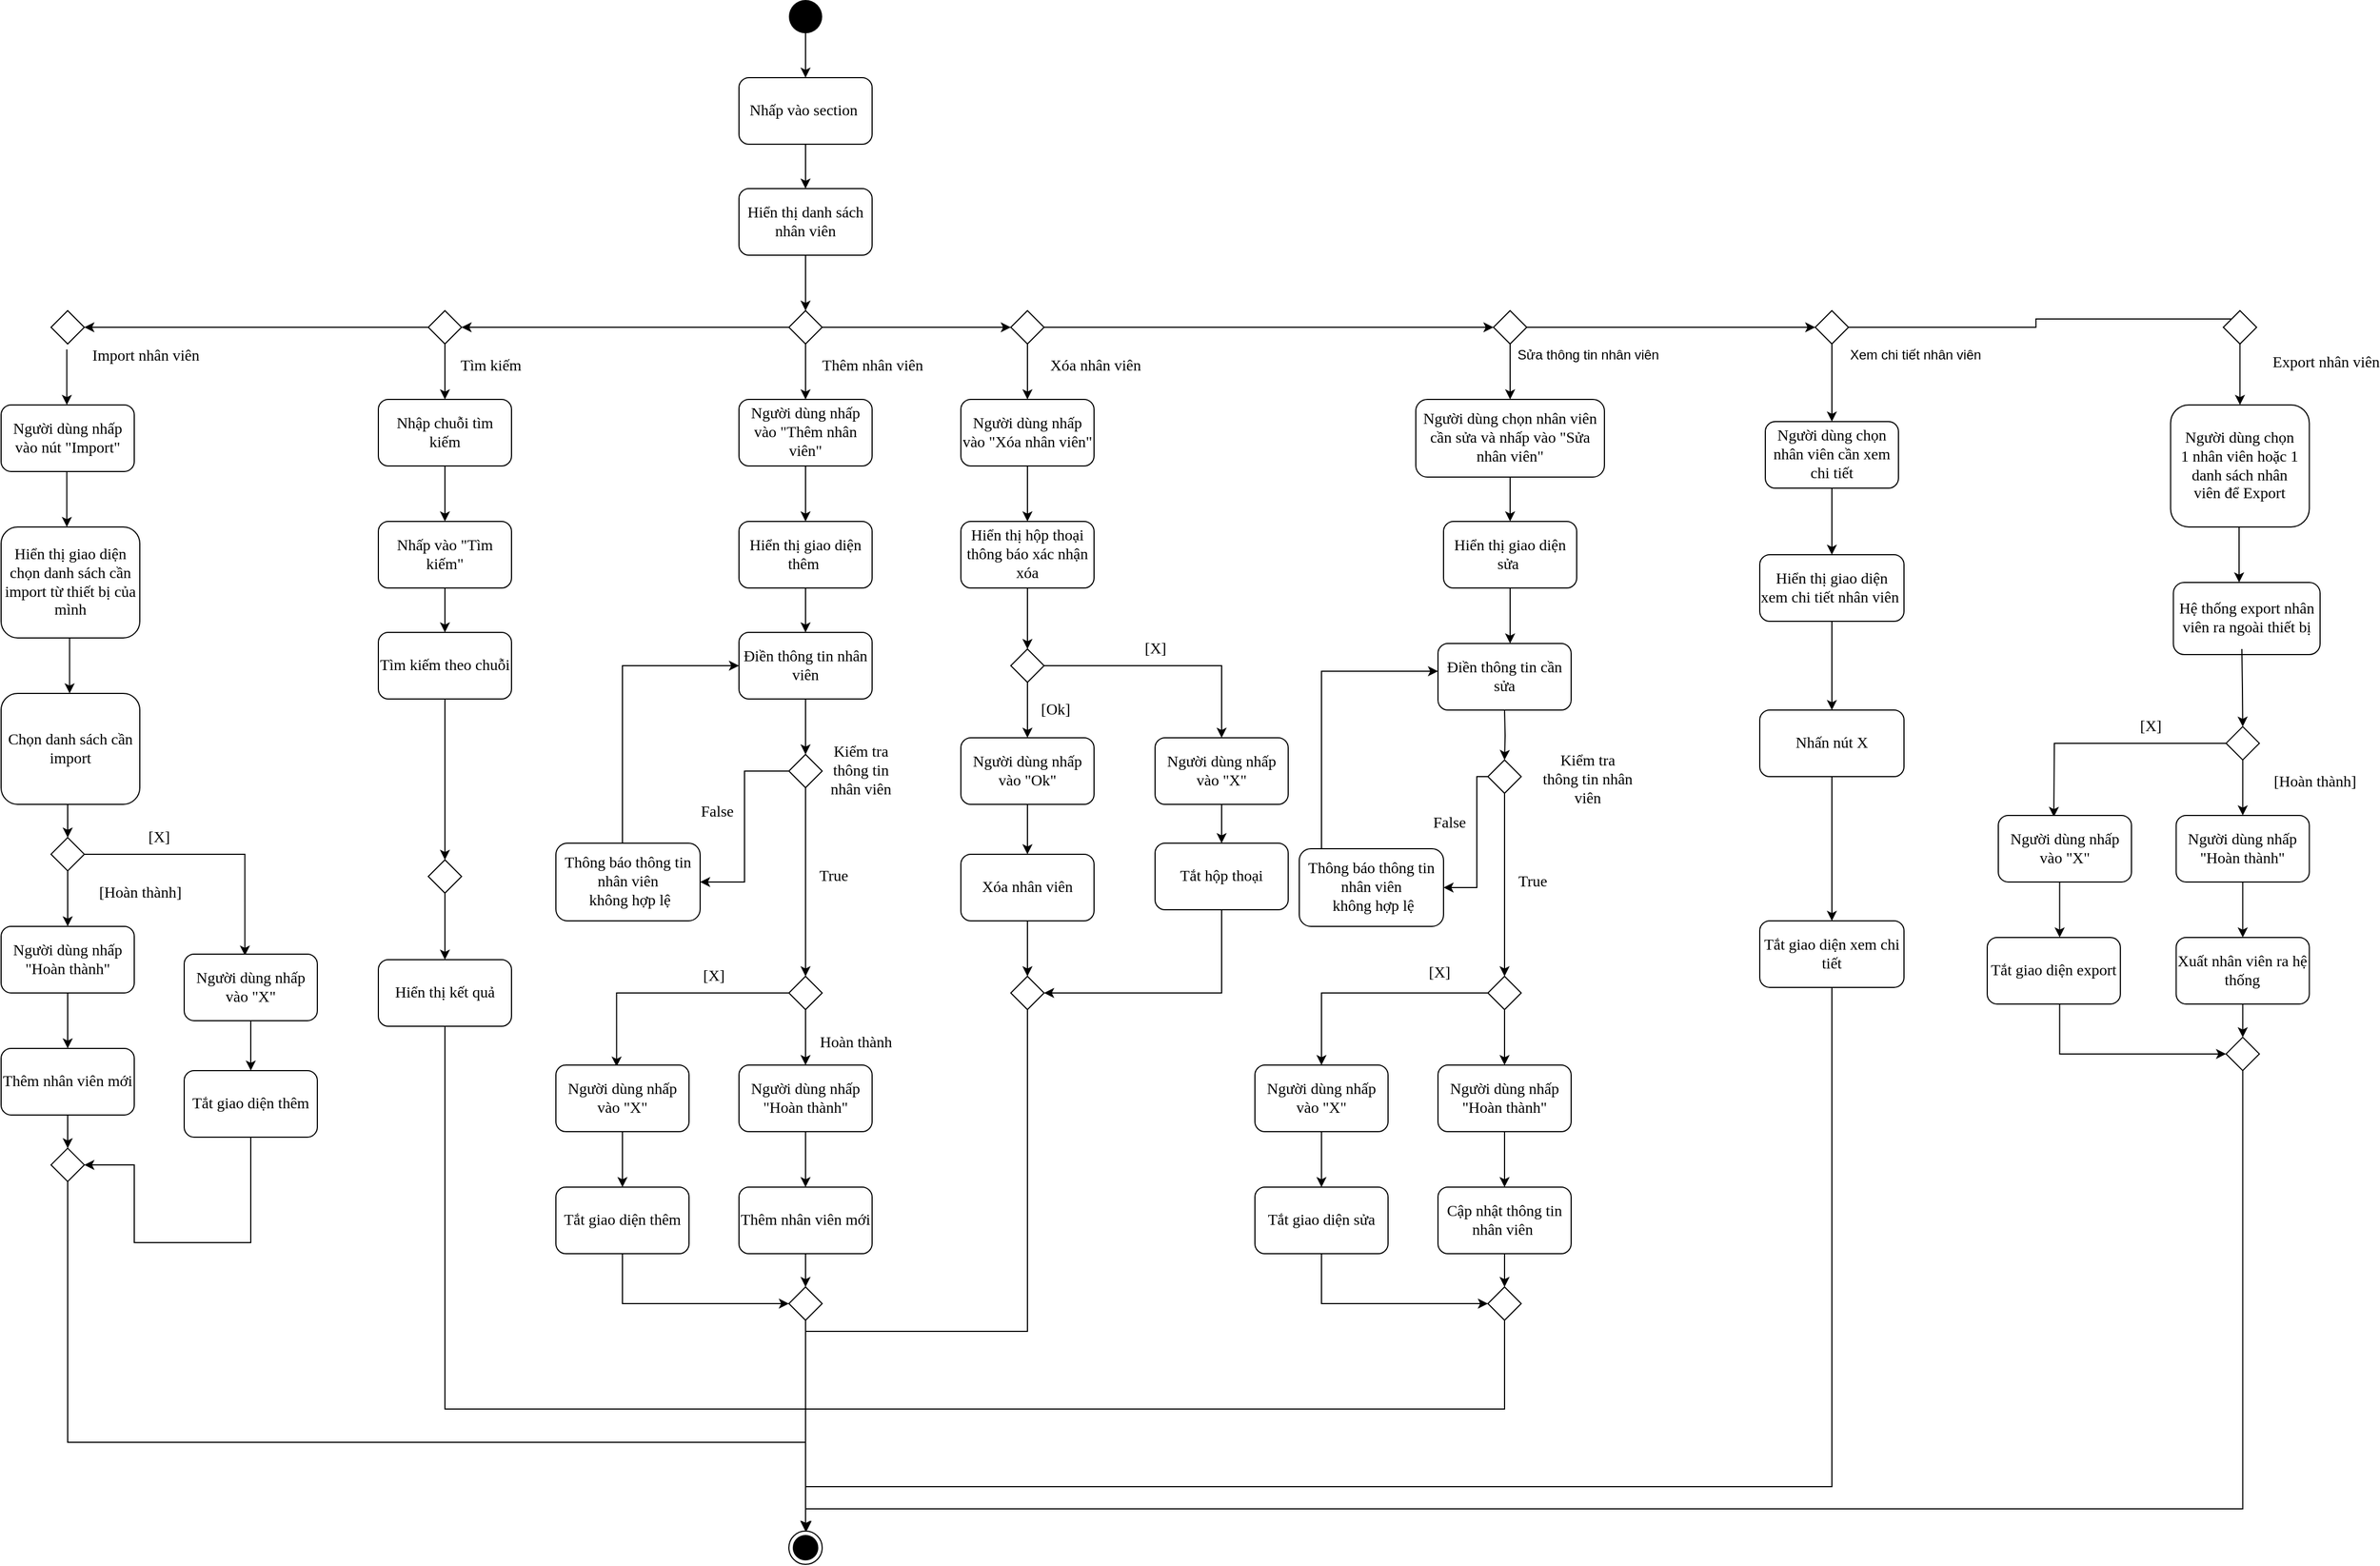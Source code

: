 <mxfile version="16.0.3" type="device"><diagram id="52IMeqMBu0jdUDV588e6" name="Page-1"><mxGraphModel dx="3541" dy="875" grid="1" gridSize="10" guides="1" tooltips="1" connect="1" arrows="1" fold="1" page="1" pageScale="1" pageWidth="827" pageHeight="1169" math="0" shadow="0"><root><mxCell id="0"/><mxCell id="1" parent="0"/><mxCell id="Dh1pcehm3vBMoO9Yv5Dq-5" style="edgeStyle=orthogonalEdgeStyle;rounded=0;orthogonalLoop=1;jettySize=auto;html=1;fontFamily=Verdana;fontSize=14;" parent="1" source="Dh1pcehm3vBMoO9Yv5Dq-3" target="Dh1pcehm3vBMoO9Yv5Dq-4" edge="1"><mxGeometry relative="1" as="geometry"/></mxCell><mxCell id="Dh1pcehm3vBMoO9Yv5Dq-3" value="" style="ellipse;fillColor=#000000;strokeColor=none;fontFamily=Verdana;fontSize=14;" parent="1" vertex="1"><mxGeometry x="-330" y="60" width="30" height="30" as="geometry"/></mxCell><mxCell id="Dh1pcehm3vBMoO9Yv5Dq-7" style="edgeStyle=orthogonalEdgeStyle;rounded=0;orthogonalLoop=1;jettySize=auto;html=1;fontFamily=Verdana;fontSize=14;" parent="1" source="Dh1pcehm3vBMoO9Yv5Dq-4" target="Dh1pcehm3vBMoO9Yv5Dq-6" edge="1"><mxGeometry relative="1" as="geometry"/></mxCell><mxCell id="Dh1pcehm3vBMoO9Yv5Dq-4" value="Nhấp vào section&amp;nbsp;" style="rounded=1;whiteSpace=wrap;html=1;fontFamily=Verdana;fontSize=14;" parent="1" vertex="1"><mxGeometry x="-375" y="130" width="120" height="60" as="geometry"/></mxCell><mxCell id="Dh1pcehm3vBMoO9Yv5Dq-10" style="edgeStyle=orthogonalEdgeStyle;rounded=0;orthogonalLoop=1;jettySize=auto;html=1;entryX=0.5;entryY=0;entryDx=0;entryDy=0;fontFamily=Verdana;fontSize=14;" parent="1" source="Dh1pcehm3vBMoO9Yv5Dq-6" target="Dh1pcehm3vBMoO9Yv5Dq-8" edge="1"><mxGeometry relative="1" as="geometry"/></mxCell><mxCell id="Dh1pcehm3vBMoO9Yv5Dq-6" value="&lt;span style=&quot;font-size: 14px&quot;&gt;Hiển thị danh sách nhân viên&lt;/span&gt;" style="rounded=1;whiteSpace=wrap;html=1;fontFamily=Verdana;fontSize=14;" parent="1" vertex="1"><mxGeometry x="-375" y="230" width="120" height="60" as="geometry"/></mxCell><mxCell id="Dh1pcehm3vBMoO9Yv5Dq-12" style="edgeStyle=orthogonalEdgeStyle;rounded=0;orthogonalLoop=1;jettySize=auto;html=1;fontFamily=Verdana;entryX=0.5;entryY=0;entryDx=0;entryDy=0;fontSize=14;" parent="1" source="Dh1pcehm3vBMoO9Yv5Dq-8" target="Dh1pcehm3vBMoO9Yv5Dq-20" edge="1"><mxGeometry relative="1" as="geometry"><mxPoint x="-310" y="420" as="targetPoint"/><Array as="points"/></mxGeometry></mxCell><mxCell id="Dh1pcehm3vBMoO9Yv5Dq-13" value="Thêm nhân viên" style="edgeLabel;html=1;align=center;verticalAlign=middle;resizable=0;points=[];fontFamily=Verdana;fontSize=14;" parent="Dh1pcehm3vBMoO9Yv5Dq-12" vertex="1" connectable="0"><mxGeometry x="0.241" y="1" relative="1" as="geometry"><mxPoint x="59" y="-11" as="offset"/></mxGeometry></mxCell><mxCell id="ZtXdNM1xy_5T9C1XzwdX-15" style="edgeStyle=orthogonalEdgeStyle;rounded=0;orthogonalLoop=1;jettySize=auto;html=1;entryX=0;entryY=0.5;entryDx=0;entryDy=0;fontFamily=Verdana;fontSize=14;" parent="1" source="Dh1pcehm3vBMoO9Yv5Dq-8" target="ZtXdNM1xy_5T9C1XzwdX-14" edge="1"><mxGeometry relative="1" as="geometry"/></mxCell><mxCell id="ZtXdNM1xy_5T9C1XzwdX-16" value="Xóa nhân viên" style="edgeLabel;html=1;align=center;verticalAlign=middle;resizable=0;points=[];fontFamily=Verdana;fontSize=14;" parent="ZtXdNM1xy_5T9C1XzwdX-15" vertex="1" connectable="0"><mxGeometry x="0.148" y="2" relative="1" as="geometry"><mxPoint x="148" y="37" as="offset"/></mxGeometry></mxCell><mxCell id="ZtXdNM1xy_5T9C1XzwdX-108" style="edgeStyle=orthogonalEdgeStyle;rounded=0;orthogonalLoop=1;jettySize=auto;html=1;entryX=1;entryY=0.5;entryDx=0;entryDy=0;fontFamily=Verdana;fontSize=14;" parent="1" source="Dh1pcehm3vBMoO9Yv5Dq-8" target="ZtXdNM1xy_5T9C1XzwdX-105" edge="1"><mxGeometry relative="1" as="geometry"/></mxCell><mxCell id="ZtXdNM1xy_5T9C1XzwdX-109" value="&lt;span style=&quot;font-size: 14px&quot;&gt;Tìm kiếm&lt;/span&gt;" style="edgeLabel;html=1;align=center;verticalAlign=middle;resizable=0;points=[];fontFamily=Verdana;fontSize=14;" parent="ZtXdNM1xy_5T9C1XzwdX-108" vertex="1" connectable="0"><mxGeometry x="0.184" y="2" relative="1" as="geometry"><mxPoint x="-95" y="33" as="offset"/></mxGeometry></mxCell><mxCell id="Dh1pcehm3vBMoO9Yv5Dq-8" value="" style="rhombus;fontFamily=Verdana;fontSize=14;" parent="1" vertex="1"><mxGeometry x="-330" y="340" width="30" height="30" as="geometry"/></mxCell><mxCell id="Dh1pcehm3vBMoO9Yv5Dq-17" style="edgeStyle=orthogonalEdgeStyle;rounded=0;orthogonalLoop=1;jettySize=auto;html=1;fontFamily=Verdana;fontSize=14;" parent="1" source="Dh1pcehm3vBMoO9Yv5Dq-11" target="Dh1pcehm3vBMoO9Yv5Dq-14" edge="1"><mxGeometry relative="1" as="geometry"/></mxCell><mxCell id="Dh1pcehm3vBMoO9Yv5Dq-11" value="&lt;span style=&quot;font-size: 14px&quot;&gt;Hiển thị giao diện thêm&amp;nbsp;&lt;/span&gt;" style="rounded=1;whiteSpace=wrap;html=1;fontFamily=Verdana;fontSize=14;" parent="1" vertex="1"><mxGeometry x="-375" y="530" width="120" height="60" as="geometry"/></mxCell><mxCell id="e5M4gxgteMgzuFz68vL9-6" style="edgeStyle=orthogonalEdgeStyle;rounded=0;orthogonalLoop=1;jettySize=auto;html=1;entryX=0.5;entryY=0;entryDx=0;entryDy=0;fontFamily=Verdana;fontSize=14;" parent="1" source="Dh1pcehm3vBMoO9Yv5Dq-14" target="e5M4gxgteMgzuFz68vL9-5" edge="1"><mxGeometry relative="1" as="geometry"/></mxCell><mxCell id="Dh1pcehm3vBMoO9Yv5Dq-14" value="&lt;span style=&quot;font-size: 14px&quot;&gt;Điền thông tin nhân viên&lt;/span&gt;" style="rounded=1;whiteSpace=wrap;html=1;fontFamily=Verdana;fontSize=14;" parent="1" vertex="1"><mxGeometry x="-375" y="630" width="120" height="60" as="geometry"/></mxCell><mxCell id="ZtXdNM1xy_5T9C1XzwdX-2" style="edgeStyle=orthogonalEdgeStyle;rounded=0;orthogonalLoop=1;jettySize=auto;html=1;fontFamily=Verdana;fontSize=14;" parent="1" source="Dh1pcehm3vBMoO9Yv5Dq-15" target="ZtXdNM1xy_5T9C1XzwdX-1" edge="1"><mxGeometry relative="1" as="geometry"/></mxCell><mxCell id="Dh1pcehm3vBMoO9Yv5Dq-15" value="Người dùng nhấp &quot;Hoàn thành&quot;" style="rounded=1;whiteSpace=wrap;html=1;fontFamily=Verdana;fontSize=14;" parent="1" vertex="1"><mxGeometry x="-375" y="1020" width="120" height="60" as="geometry"/></mxCell><mxCell id="Dh1pcehm3vBMoO9Yv5Dq-19" value="Hoàn thành" style="edgeStyle=orthogonalEdgeStyle;rounded=0;orthogonalLoop=1;jettySize=auto;html=1;entryX=0.5;entryY=0;entryDx=0;entryDy=0;fontFamily=Verdana;fontSize=14;" parent="1" source="Dh1pcehm3vBMoO9Yv5Dq-16" target="Dh1pcehm3vBMoO9Yv5Dq-15" edge="1"><mxGeometry x="0.2" y="45" relative="1" as="geometry"><Array as="points"><mxPoint x="-315" y="990"/><mxPoint x="-315" y="990"/></Array><mxPoint as="offset"/></mxGeometry></mxCell><mxCell id="ZtXdNM1xy_5T9C1XzwdX-4" style="edgeStyle=orthogonalEdgeStyle;rounded=0;orthogonalLoop=1;jettySize=auto;html=1;entryX=0.456;entryY=0.023;entryDx=0;entryDy=0;entryPerimeter=0;fontFamily=Verdana;fontSize=14;" parent="1" source="Dh1pcehm3vBMoO9Yv5Dq-16" target="ZtXdNM1xy_5T9C1XzwdX-3" edge="1"><mxGeometry relative="1" as="geometry"/></mxCell><mxCell id="ZtXdNM1xy_5T9C1XzwdX-5" value="[X]" style="edgeLabel;html=1;align=center;verticalAlign=middle;resizable=0;points=[];fontFamily=Verdana;fontSize=14;" parent="ZtXdNM1xy_5T9C1XzwdX-4" vertex="1" connectable="0"><mxGeometry x="-0.407" relative="1" as="geometry"><mxPoint x="-3.17" y="-15" as="offset"/></mxGeometry></mxCell><mxCell id="Dh1pcehm3vBMoO9Yv5Dq-16" value="" style="rhombus;fontFamily=Verdana;fontSize=14;" parent="1" vertex="1"><mxGeometry x="-330" y="940" width="30" height="30" as="geometry"/></mxCell><mxCell id="Dh1pcehm3vBMoO9Yv5Dq-21" style="edgeStyle=orthogonalEdgeStyle;rounded=0;orthogonalLoop=1;jettySize=auto;html=1;fontFamily=Verdana;fontSize=14;" parent="1" source="Dh1pcehm3vBMoO9Yv5Dq-20" target="Dh1pcehm3vBMoO9Yv5Dq-11" edge="1"><mxGeometry relative="1" as="geometry"/></mxCell><mxCell id="Dh1pcehm3vBMoO9Yv5Dq-20" value="Người dùng nhấp vào &quot;Thêm nhân viên&quot;" style="rounded=1;whiteSpace=wrap;html=1;fontFamily=Verdana;fontSize=14;" parent="1" vertex="1"><mxGeometry x="-375" y="420" width="120" height="60" as="geometry"/></mxCell><mxCell id="ZtXdNM1xy_5T9C1XzwdX-11" style="edgeStyle=orthogonalEdgeStyle;rounded=0;orthogonalLoop=1;jettySize=auto;html=1;entryX=0.5;entryY=0;entryDx=0;entryDy=0;fontFamily=Verdana;fontSize=14;" parent="1" source="ZtXdNM1xy_5T9C1XzwdX-1" target="ZtXdNM1xy_5T9C1XzwdX-10" edge="1"><mxGeometry relative="1" as="geometry"/></mxCell><mxCell id="ZtXdNM1xy_5T9C1XzwdX-1" value="Thêm nhân viên mới" style="rounded=1;whiteSpace=wrap;html=1;fontFamily=Verdana;fontSize=14;" parent="1" vertex="1"><mxGeometry x="-375" y="1130" width="120" height="60" as="geometry"/></mxCell><mxCell id="ZtXdNM1xy_5T9C1XzwdX-7" style="edgeStyle=orthogonalEdgeStyle;rounded=0;orthogonalLoop=1;jettySize=auto;html=1;entryX=0.5;entryY=0;entryDx=0;entryDy=0;fontFamily=Verdana;fontSize=14;" parent="1" source="ZtXdNM1xy_5T9C1XzwdX-3" target="ZtXdNM1xy_5T9C1XzwdX-6" edge="1"><mxGeometry relative="1" as="geometry"/></mxCell><mxCell id="ZtXdNM1xy_5T9C1XzwdX-3" value="Người dùng nhấp vào &quot;X&quot;" style="rounded=1;whiteSpace=wrap;html=1;fontFamily=Verdana;fontSize=14;" parent="1" vertex="1"><mxGeometry x="-540" y="1020" width="120" height="60" as="geometry"/></mxCell><mxCell id="ZtXdNM1xy_5T9C1XzwdX-12" style="edgeStyle=orthogonalEdgeStyle;rounded=0;orthogonalLoop=1;jettySize=auto;html=1;entryX=0;entryY=0.5;entryDx=0;entryDy=0;fontFamily=Verdana;fontSize=14;" parent="1" source="ZtXdNM1xy_5T9C1XzwdX-6" target="ZtXdNM1xy_5T9C1XzwdX-10" edge="1"><mxGeometry relative="1" as="geometry"><Array as="points"><mxPoint x="-480" y="1235"/></Array></mxGeometry></mxCell><mxCell id="ZtXdNM1xy_5T9C1XzwdX-6" value="&lt;span style=&quot;font-size: 14px&quot;&gt;Tắt giao diện thêm&lt;/span&gt;" style="rounded=1;whiteSpace=wrap;html=1;fontFamily=Verdana;fontSize=14;" parent="1" vertex="1"><mxGeometry x="-540" y="1130" width="120" height="60" as="geometry"/></mxCell><mxCell id="ZtXdNM1xy_5T9C1XzwdX-8" value="" style="ellipse;html=1;shape=endState;fillColor=#000000;strokeColor=#000000;fontFamily=Verdana;fontSize=14;" parent="1" vertex="1"><mxGeometry x="-330" y="1440" width="30" height="30" as="geometry"/></mxCell><mxCell id="ZtXdNM1xy_5T9C1XzwdX-13" style="edgeStyle=orthogonalEdgeStyle;rounded=0;orthogonalLoop=1;jettySize=auto;html=1;fontFamily=Verdana;fontSize=14;" parent="1" source="ZtXdNM1xy_5T9C1XzwdX-10" target="ZtXdNM1xy_5T9C1XzwdX-8" edge="1"><mxGeometry relative="1" as="geometry"/></mxCell><mxCell id="ZtXdNM1xy_5T9C1XzwdX-10" value="" style="rhombus;fontFamily=Verdana;fontSize=14;" parent="1" vertex="1"><mxGeometry x="-330" y="1220" width="30" height="30" as="geometry"/></mxCell><mxCell id="ZtXdNM1xy_5T9C1XzwdX-18" style="edgeStyle=orthogonalEdgeStyle;rounded=0;orthogonalLoop=1;jettySize=auto;html=1;entryX=0.5;entryY=0;entryDx=0;entryDy=0;fontFamily=Verdana;fontSize=14;" parent="1" source="ZtXdNM1xy_5T9C1XzwdX-14" target="ZtXdNM1xy_5T9C1XzwdX-17" edge="1"><mxGeometry relative="1" as="geometry"/></mxCell><mxCell id="R29I7FYTthz87yZ-goIZ-2" style="edgeStyle=orthogonalEdgeStyle;rounded=0;orthogonalLoop=1;jettySize=auto;html=1;entryX=0;entryY=0.5;entryDx=0;entryDy=0;" parent="1" source="ZtXdNM1xy_5T9C1XzwdX-14" target="R29I7FYTthz87yZ-goIZ-1" edge="1"><mxGeometry relative="1" as="geometry"/></mxCell><mxCell id="ZtXdNM1xy_5T9C1XzwdX-14" value="" style="rhombus;fontFamily=Verdana;fontSize=14;" parent="1" vertex="1"><mxGeometry x="-130" y="340" width="30" height="30" as="geometry"/></mxCell><mxCell id="ZtXdNM1xy_5T9C1XzwdX-20" style="edgeStyle=orthogonalEdgeStyle;rounded=0;orthogonalLoop=1;jettySize=auto;html=1;fontFamily=Verdana;fontSize=14;" parent="1" source="ZtXdNM1xy_5T9C1XzwdX-17" target="ZtXdNM1xy_5T9C1XzwdX-19" edge="1"><mxGeometry relative="1" as="geometry"/></mxCell><mxCell id="ZtXdNM1xy_5T9C1XzwdX-17" value="Người dùng nhấp vào &quot;Xóa nhân viên&quot;" style="rounded=1;whiteSpace=wrap;html=1;fontFamily=Verdana;fontSize=14;" parent="1" vertex="1"><mxGeometry x="-175" y="420" width="120" height="60" as="geometry"/></mxCell><mxCell id="ZtXdNM1xy_5T9C1XzwdX-22" style="edgeStyle=orthogonalEdgeStyle;rounded=0;orthogonalLoop=1;jettySize=auto;html=1;entryX=0.5;entryY=0;entryDx=0;entryDy=0;fontFamily=Verdana;fontSize=14;" parent="1" source="ZtXdNM1xy_5T9C1XzwdX-19" target="ZtXdNM1xy_5T9C1XzwdX-21" edge="1"><mxGeometry relative="1" as="geometry"/></mxCell><mxCell id="ZtXdNM1xy_5T9C1XzwdX-19" value="&lt;span style=&quot;font-size: 14px&quot;&gt;Hiển thị hộp thoại thông báo xác nhận xóa&lt;/span&gt;" style="rounded=1;whiteSpace=wrap;html=1;fontFamily=Verdana;fontSize=14;" parent="1" vertex="1"><mxGeometry x="-175" y="530" width="120" height="60" as="geometry"/></mxCell><mxCell id="ZtXdNM1xy_5T9C1XzwdX-24" style="edgeStyle=orthogonalEdgeStyle;rounded=0;orthogonalLoop=1;jettySize=auto;html=1;fontFamily=Verdana;fontSize=14;" parent="1" source="ZtXdNM1xy_5T9C1XzwdX-21" target="ZtXdNM1xy_5T9C1XzwdX-23" edge="1"><mxGeometry relative="1" as="geometry"><Array as="points"><mxPoint x="-115" y="700"/><mxPoint x="-115" y="700"/></Array></mxGeometry></mxCell><mxCell id="ZtXdNM1xy_5T9C1XzwdX-25" value="[Ok]" style="edgeLabel;html=1;align=center;verticalAlign=middle;resizable=0;points=[];fontFamily=Verdana;fontSize=14;" parent="ZtXdNM1xy_5T9C1XzwdX-24" vertex="1" connectable="0"><mxGeometry x="0.267" y="-2" relative="1" as="geometry"><mxPoint x="27" y="-6.67" as="offset"/></mxGeometry></mxCell><mxCell id="ZtXdNM1xy_5T9C1XzwdX-29" style="edgeStyle=orthogonalEdgeStyle;rounded=0;orthogonalLoop=1;jettySize=auto;html=1;entryX=0.5;entryY=0;entryDx=0;entryDy=0;fontFamily=Verdana;fontSize=14;" parent="1" source="ZtXdNM1xy_5T9C1XzwdX-21" target="ZtXdNM1xy_5T9C1XzwdX-28" edge="1"><mxGeometry relative="1" as="geometry"/></mxCell><mxCell id="ZtXdNM1xy_5T9C1XzwdX-30" value="[X]" style="edgeLabel;html=1;align=center;verticalAlign=middle;resizable=0;points=[];fontFamily=Verdana;fontSize=14;" parent="ZtXdNM1xy_5T9C1XzwdX-29" vertex="1" connectable="0"><mxGeometry x="-0.014" y="3" relative="1" as="geometry"><mxPoint x="-10.83" y="-12" as="offset"/></mxGeometry></mxCell><mxCell id="ZtXdNM1xy_5T9C1XzwdX-21" value="" style="rhombus;fontFamily=Verdana;fontSize=14;" parent="1" vertex="1"><mxGeometry x="-130" y="645" width="30" height="30" as="geometry"/></mxCell><mxCell id="ZtXdNM1xy_5T9C1XzwdX-27" style="edgeStyle=orthogonalEdgeStyle;rounded=0;orthogonalLoop=1;jettySize=auto;html=1;entryX=0.5;entryY=0;entryDx=0;entryDy=0;fontFamily=Verdana;fontSize=14;" parent="1" source="ZtXdNM1xy_5T9C1XzwdX-23" target="ZtXdNM1xy_5T9C1XzwdX-26" edge="1"><mxGeometry relative="1" as="geometry"/></mxCell><mxCell id="ZtXdNM1xy_5T9C1XzwdX-23" value="Người dùng nhấp vào &quot;Ok&quot;" style="rounded=1;whiteSpace=wrap;html=1;fontFamily=Verdana;fontSize=14;" parent="1" vertex="1"><mxGeometry x="-175" y="725" width="120" height="60" as="geometry"/></mxCell><mxCell id="ZtXdNM1xy_5T9C1XzwdX-34" style="edgeStyle=orthogonalEdgeStyle;rounded=0;orthogonalLoop=1;jettySize=auto;html=1;fontFamily=Verdana;fontSize=14;" parent="1" source="ZtXdNM1xy_5T9C1XzwdX-26" target="ZtXdNM1xy_5T9C1XzwdX-33" edge="1"><mxGeometry relative="1" as="geometry"/></mxCell><mxCell id="ZtXdNM1xy_5T9C1XzwdX-26" value="Xóa nhân viên" style="rounded=1;whiteSpace=wrap;html=1;fontFamily=Verdana;fontSize=14;" parent="1" vertex="1"><mxGeometry x="-175" y="830" width="120" height="60" as="geometry"/></mxCell><mxCell id="ZtXdNM1xy_5T9C1XzwdX-32" style="edgeStyle=orthogonalEdgeStyle;rounded=0;orthogonalLoop=1;jettySize=auto;html=1;entryX=0.5;entryY=0;entryDx=0;entryDy=0;fontFamily=Verdana;fontSize=14;" parent="1" source="ZtXdNM1xy_5T9C1XzwdX-28" target="ZtXdNM1xy_5T9C1XzwdX-31" edge="1"><mxGeometry relative="1" as="geometry"/></mxCell><mxCell id="ZtXdNM1xy_5T9C1XzwdX-28" value="Người dùng nhấp vào &quot;X&quot;" style="rounded=1;whiteSpace=wrap;html=1;fontFamily=Verdana;fontSize=14;" parent="1" vertex="1"><mxGeometry y="725" width="120" height="60" as="geometry"/></mxCell><mxCell id="ZtXdNM1xy_5T9C1XzwdX-35" style="edgeStyle=orthogonalEdgeStyle;rounded=0;orthogonalLoop=1;jettySize=auto;html=1;entryX=1;entryY=0.5;entryDx=0;entryDy=0;fontFamily=Verdana;fontSize=14;" parent="1" source="ZtXdNM1xy_5T9C1XzwdX-31" target="ZtXdNM1xy_5T9C1XzwdX-33" edge="1"><mxGeometry relative="1" as="geometry"><Array as="points"><mxPoint x="60" y="955"/></Array></mxGeometry></mxCell><mxCell id="ZtXdNM1xy_5T9C1XzwdX-31" value="&lt;span style=&quot;font-size: 14px;&quot;&gt;Tắt hộp thoại&lt;/span&gt;" style="rounded=1;whiteSpace=wrap;html=1;fontFamily=Verdana;fontSize=14;" parent="1" vertex="1"><mxGeometry y="820" width="120" height="60" as="geometry"/></mxCell><mxCell id="ZtXdNM1xy_5T9C1XzwdX-36" style="edgeStyle=orthogonalEdgeStyle;rounded=0;orthogonalLoop=1;jettySize=auto;html=1;fontFamily=Verdana;fontSize=14;" parent="1" source="ZtXdNM1xy_5T9C1XzwdX-33" target="ZtXdNM1xy_5T9C1XzwdX-8" edge="1"><mxGeometry relative="1" as="geometry"><Array as="points"><mxPoint x="-115" y="1260"/><mxPoint x="-315" y="1260"/></Array></mxGeometry></mxCell><mxCell id="ZtXdNM1xy_5T9C1XzwdX-33" value="" style="rhombus;fontFamily=Verdana;fontSize=14;" parent="1" vertex="1"><mxGeometry x="-130" y="940" width="30" height="30" as="geometry"/></mxCell><mxCell id="ZtXdNM1xy_5T9C1XzwdX-112" style="edgeStyle=orthogonalEdgeStyle;rounded=0;orthogonalLoop=1;jettySize=auto;html=1;entryX=0.5;entryY=0;entryDx=0;entryDy=0;fontFamily=Verdana;fontSize=14;" parent="1" source="ZtXdNM1xy_5T9C1XzwdX-99" target="ZtXdNM1xy_5T9C1XzwdX-110" edge="1"><mxGeometry relative="1" as="geometry"/></mxCell><mxCell id="ZtXdNM1xy_5T9C1XzwdX-99" value="&lt;span style=&quot;font-size: 14px&quot;&gt;Nhấp vào &quot;Tìm kiếm&quot;&lt;/span&gt;" style="rounded=1;whiteSpace=wrap;html=1;fontFamily=Verdana;fontSize=14;" parent="1" vertex="1"><mxGeometry x="-700" y="530" width="120" height="60" as="geometry"/></mxCell><mxCell id="ZtXdNM1xy_5T9C1XzwdX-101" style="edgeStyle=orthogonalEdgeStyle;rounded=0;orthogonalLoop=1;jettySize=auto;html=1;fontFamily=Verdana;fontSize=14;" parent="1" source="ZtXdNM1xy_5T9C1XzwdX-100" target="ZtXdNM1xy_5T9C1XzwdX-99" edge="1"><mxGeometry relative="1" as="geometry"/></mxCell><mxCell id="ZtXdNM1xy_5T9C1XzwdX-100" value="&lt;span style=&quot;font-size: 14px;&quot;&gt;Nhập chuỗi tìm kiếm&lt;/span&gt;" style="rounded=1;whiteSpace=wrap;html=1;fontFamily=Verdana;fontSize=14;" parent="1" vertex="1"><mxGeometry x="-700" y="420" width="120" height="60" as="geometry"/></mxCell><mxCell id="ZtXdNM1xy_5T9C1XzwdX-106" style="edgeStyle=orthogonalEdgeStyle;rounded=0;orthogonalLoop=1;jettySize=auto;html=1;fontFamily=Verdana;fontSize=14;" parent="1" source="ZtXdNM1xy_5T9C1XzwdX-105" target="ZtXdNM1xy_5T9C1XzwdX-100" edge="1"><mxGeometry relative="1" as="geometry"/></mxCell><mxCell id="rHUQXTI5FzuAe8JhdzJe-23" style="edgeStyle=orthogonalEdgeStyle;rounded=0;orthogonalLoop=1;jettySize=auto;html=1;entryX=1;entryY=0.5;entryDx=0;entryDy=0;" edge="1" parent="1" source="ZtXdNM1xy_5T9C1XzwdX-105" target="rHUQXTI5FzuAe8JhdzJe-2"><mxGeometry relative="1" as="geometry"/></mxCell><mxCell id="ZtXdNM1xy_5T9C1XzwdX-105" value="" style="rhombus;fontFamily=Verdana;fontSize=14;" parent="1" vertex="1"><mxGeometry x="-655" y="340" width="30" height="30" as="geometry"/></mxCell><mxCell id="ZtXdNM1xy_5T9C1XzwdX-167" style="edgeStyle=orthogonalEdgeStyle;rounded=0;orthogonalLoop=1;jettySize=auto;html=1;entryX=0.5;entryY=0;entryDx=0;entryDy=0;fontFamily=Verdana;fontSize=14;" parent="1" source="ZtXdNM1xy_5T9C1XzwdX-110" target="ZtXdNM1xy_5T9C1XzwdX-166" edge="1"><mxGeometry relative="1" as="geometry"/></mxCell><mxCell id="ZtXdNM1xy_5T9C1XzwdX-110" value="&lt;span style=&quot;font-size: 14px;&quot;&gt;Tìm kiếm theo chuỗi&lt;/span&gt;" style="rounded=1;whiteSpace=wrap;html=1;fontFamily=Verdana;fontSize=14;" parent="1" vertex="1"><mxGeometry x="-700" y="630" width="120" height="60" as="geometry"/></mxCell><mxCell id="ZtXdNM1xy_5T9C1XzwdX-118" style="edgeStyle=orthogonalEdgeStyle;rounded=0;orthogonalLoop=1;jettySize=auto;html=1;fontFamily=Verdana;fontSize=14;" parent="1" source="ZtXdNM1xy_5T9C1XzwdX-111" edge="1"><mxGeometry relative="1" as="geometry"><Array as="points"><mxPoint x="-640" y="1330"/><mxPoint x="-315" y="1330"/></Array><mxPoint x="-315" y="1440" as="targetPoint"/></mxGeometry></mxCell><mxCell id="ZtXdNM1xy_5T9C1XzwdX-111" value="&lt;span style=&quot;font-size: 14px;&quot;&gt;Hiển thị kết quả&lt;/span&gt;" style="rounded=1;whiteSpace=wrap;html=1;fontFamily=Verdana;fontSize=14;" parent="1" vertex="1"><mxGeometry x="-700" y="925" width="120" height="60" as="geometry"/></mxCell><mxCell id="ZtXdNM1xy_5T9C1XzwdX-168" style="edgeStyle=orthogonalEdgeStyle;rounded=0;orthogonalLoop=1;jettySize=auto;html=1;entryX=0.5;entryY=0;entryDx=0;entryDy=0;fontFamily=Verdana;fontSize=14;" parent="1" source="ZtXdNM1xy_5T9C1XzwdX-166" target="ZtXdNM1xy_5T9C1XzwdX-111" edge="1"><mxGeometry relative="1" as="geometry"/></mxCell><mxCell id="ZtXdNM1xy_5T9C1XzwdX-166" value="" style="rhombus;fontFamily=Verdana;fontSize=14;" parent="1" vertex="1"><mxGeometry x="-655" y="835" width="30" height="30" as="geometry"/></mxCell><mxCell id="e5M4gxgteMgzuFz68vL9-8" style="edgeStyle=orthogonalEdgeStyle;rounded=0;orthogonalLoop=1;jettySize=auto;html=1;entryX=1;entryY=0.5;entryDx=0;entryDy=0;fontFamily=Verdana;fontSize=14;" parent="1" source="e5M4gxgteMgzuFz68vL9-5" target="e5M4gxgteMgzuFz68vL9-7" edge="1"><mxGeometry relative="1" as="geometry"/></mxCell><mxCell id="e5M4gxgteMgzuFz68vL9-12" value="False" style="edgeLabel;html=1;align=center;verticalAlign=middle;resizable=0;points=[];fontFamily=Verdana;fontSize=14;" parent="e5M4gxgteMgzuFz68vL9-8" vertex="1" connectable="0"><mxGeometry x="0.229" y="4" relative="1" as="geometry"><mxPoint x="-29" y="-34" as="offset"/></mxGeometry></mxCell><mxCell id="e5M4gxgteMgzuFz68vL9-9" style="edgeStyle=orthogonalEdgeStyle;rounded=0;orthogonalLoop=1;jettySize=auto;html=1;fontFamily=Verdana;fontSize=14;" parent="1" source="e5M4gxgteMgzuFz68vL9-5" target="Dh1pcehm3vBMoO9Yv5Dq-16" edge="1"><mxGeometry relative="1" as="geometry"/></mxCell><mxCell id="e5M4gxgteMgzuFz68vL9-11" value="True" style="edgeLabel;html=1;align=center;verticalAlign=middle;resizable=0;points=[];fontFamily=Verdana;fontSize=14;" parent="e5M4gxgteMgzuFz68vL9-9" vertex="1" connectable="0"><mxGeometry x="-0.251" y="-3" relative="1" as="geometry"><mxPoint x="28" y="16" as="offset"/></mxGeometry></mxCell><mxCell id="e5M4gxgteMgzuFz68vL9-5" value="" style="rhombus;fontFamily=Verdana;fontSize=14;" parent="1" vertex="1"><mxGeometry x="-330" y="740" width="30" height="30" as="geometry"/></mxCell><mxCell id="e5M4gxgteMgzuFz68vL9-13" style="edgeStyle=orthogonalEdgeStyle;rounded=0;orthogonalLoop=1;jettySize=auto;html=1;entryX=0;entryY=0.5;entryDx=0;entryDy=0;fontFamily=Verdana;fontSize=14;" parent="1" source="e5M4gxgteMgzuFz68vL9-7" target="Dh1pcehm3vBMoO9Yv5Dq-14" edge="1"><mxGeometry relative="1" as="geometry"><Array as="points"><mxPoint x="-480" y="660"/></Array></mxGeometry></mxCell><mxCell id="e5M4gxgteMgzuFz68vL9-7" value="&lt;span style=&quot;background-color: rgb(255 , 255 , 255) ; font-size: 14px&quot;&gt;Thông báo thông tin nhân viên&lt;/span&gt;&lt;br style=&quot;font-size: 14px&quot;&gt;&lt;span style=&quot;background-color: rgb(255 , 255 , 255) ; font-size: 14px&quot;&gt;&amp;nbsp;không hợp lệ&lt;/span&gt;" style="rounded=1;whiteSpace=wrap;html=1;fontFamily=Verdana;fontSize=14;" parent="1" vertex="1"><mxGeometry x="-540" y="820" width="130" height="70" as="geometry"/></mxCell><mxCell id="e5M4gxgteMgzuFz68vL9-10" value="Kiểm tra &lt;br style=&quot;font-size: 14px&quot;&gt;thông tin nhân viên" style="text;html=1;strokeColor=none;fillColor=none;align=center;verticalAlign=middle;whiteSpace=wrap;rounded=0;fontFamily=Verdana;fontSize=14;" parent="1" vertex="1"><mxGeometry x="-300" y="740" width="70" height="30" as="geometry"/></mxCell><mxCell id="R29I7FYTthz87yZ-goIZ-4" style="edgeStyle=orthogonalEdgeStyle;rounded=0;orthogonalLoop=1;jettySize=auto;html=1;entryX=0;entryY=0.5;entryDx=0;entryDy=0;" parent="1" source="R29I7FYTthz87yZ-goIZ-1" target="R29I7FYTthz87yZ-goIZ-3" edge="1"><mxGeometry relative="1" as="geometry"/></mxCell><mxCell id="R29I7FYTthz87yZ-goIZ-8" style="edgeStyle=orthogonalEdgeStyle;rounded=0;orthogonalLoop=1;jettySize=auto;html=1;" parent="1" source="R29I7FYTthz87yZ-goIZ-1" edge="1"><mxGeometry relative="1" as="geometry"><mxPoint x="320.0" y="420" as="targetPoint"/></mxGeometry></mxCell><mxCell id="R29I7FYTthz87yZ-goIZ-1" value="" style="rhombus;fontFamily=Verdana;fontSize=14;" parent="1" vertex="1"><mxGeometry x="305" y="340" width="30" height="30" as="geometry"/></mxCell><mxCell id="R29I7FYTthz87yZ-goIZ-47" style="edgeStyle=orthogonalEdgeStyle;rounded=0;orthogonalLoop=1;jettySize=auto;html=1;" parent="1" source="R29I7FYTthz87yZ-goIZ-3" target="R29I7FYTthz87yZ-goIZ-44" edge="1"><mxGeometry relative="1" as="geometry"/></mxCell><mxCell id="rHUQXTI5FzuAe8JhdzJe-44" style="edgeStyle=orthogonalEdgeStyle;rounded=0;orthogonalLoop=1;jettySize=auto;html=1;entryX=1;entryY=0;entryDx=0;entryDy=0;" edge="1" parent="1" source="R29I7FYTthz87yZ-goIZ-3" target="rHUQXTI5FzuAe8JhdzJe-28"><mxGeometry relative="1" as="geometry"/></mxCell><mxCell id="R29I7FYTthz87yZ-goIZ-3" value="" style="rhombus;fontFamily=Verdana;fontSize=14;" parent="1" vertex="1"><mxGeometry x="595" y="340" width="30" height="30" as="geometry"/></mxCell><mxCell id="R29I7FYTthz87yZ-goIZ-9" style="edgeStyle=orthogonalEdgeStyle;rounded=0;orthogonalLoop=1;jettySize=auto;html=1;entryX=0.5;entryY=0;entryDx=0;entryDy=0;" parent="1" edge="1"><mxGeometry relative="1" as="geometry"><mxPoint x="320.0" y="480" as="sourcePoint"/><mxPoint x="320.0" y="530" as="targetPoint"/></mxGeometry></mxCell><mxCell id="R29I7FYTthz87yZ-goIZ-5" value="Người dùng chọn nhân viên cần sửa và nhấp vào &quot;Sửa nhân viên&quot;" style="rounded=1;whiteSpace=wrap;html=1;fontFamily=Verdana;fontSize=14;" parent="1" vertex="1"><mxGeometry x="235" y="420" width="170" height="70" as="geometry"/></mxCell><mxCell id="R29I7FYTthz87yZ-goIZ-21" style="edgeStyle=orthogonalEdgeStyle;rounded=0;orthogonalLoop=1;jettySize=auto;html=1;" parent="1" source="R29I7FYTthz87yZ-goIZ-6" edge="1"><mxGeometry relative="1" as="geometry"><mxPoint x="320" y="640" as="targetPoint"/></mxGeometry></mxCell><mxCell id="R29I7FYTthz87yZ-goIZ-6" value="&lt;span style=&quot;font-size: 14px&quot;&gt;Hiển thị giao diện sửa&amp;nbsp;&lt;/span&gt;" style="rounded=1;whiteSpace=wrap;html=1;fontFamily=Verdana;fontSize=14;" parent="1" vertex="1"><mxGeometry x="260" y="530" width="120" height="60" as="geometry"/></mxCell><mxCell id="R29I7FYTthz87yZ-goIZ-10" value="&lt;span style=&quot;font-size: 14px&quot;&gt;Điền thông tin cần sửa&lt;/span&gt;" style="rounded=1;whiteSpace=wrap;html=1;fontFamily=Verdana;fontSize=14;" parent="1" vertex="1"><mxGeometry x="255" y="640" width="120" height="60" as="geometry"/></mxCell><mxCell id="R29I7FYTthz87yZ-goIZ-11" style="edgeStyle=orthogonalEdgeStyle;rounded=0;orthogonalLoop=1;jettySize=auto;html=1;entryX=0.5;entryY=0;entryDx=0;entryDy=0;fontFamily=Verdana;fontSize=14;" parent="1" target="R29I7FYTthz87yZ-goIZ-16" edge="1"><mxGeometry relative="1" as="geometry"><mxPoint x="315" y="700" as="sourcePoint"/></mxGeometry></mxCell><mxCell id="R29I7FYTthz87yZ-goIZ-13" style="edgeStyle=orthogonalEdgeStyle;rounded=0;orthogonalLoop=1;jettySize=auto;html=1;fontFamily=Verdana;fontSize=14;" parent="1" source="R29I7FYTthz87yZ-goIZ-16" edge="1"><mxGeometry relative="1" as="geometry"><mxPoint x="260" y="860" as="targetPoint"/><Array as="points"><mxPoint x="290" y="760"/><mxPoint x="290" y="860"/></Array></mxGeometry></mxCell><mxCell id="R29I7FYTthz87yZ-goIZ-14" value="False" style="edgeLabel;html=1;align=center;verticalAlign=middle;resizable=0;points=[];fontFamily=Verdana;fontSize=14;" parent="R29I7FYTthz87yZ-goIZ-13" vertex="1" connectable="0"><mxGeometry x="0.229" y="4" relative="1" as="geometry"><mxPoint x="-29" y="-34" as="offset"/></mxGeometry></mxCell><mxCell id="R29I7FYTthz87yZ-goIZ-15" value="True" style="edgeLabel;html=1;align=center;verticalAlign=middle;resizable=0;points=[];fontFamily=Verdana;fontSize=14;" parent="1" vertex="1" connectable="0"><mxGeometry x="340" y="854.478" as="geometry"/></mxCell><mxCell id="R29I7FYTthz87yZ-goIZ-25" style="edgeStyle=orthogonalEdgeStyle;rounded=0;orthogonalLoop=1;jettySize=auto;html=1;entryX=0.5;entryY=0;entryDx=0;entryDy=0;" parent="1" source="R29I7FYTthz87yZ-goIZ-16" target="R29I7FYTthz87yZ-goIZ-23" edge="1"><mxGeometry relative="1" as="geometry"/></mxCell><mxCell id="R29I7FYTthz87yZ-goIZ-16" value="" style="rhombus;fontFamily=Verdana;fontSize=14;" parent="1" vertex="1"><mxGeometry x="300" y="745" width="30" height="30" as="geometry"/></mxCell><mxCell id="R29I7FYTthz87yZ-goIZ-17" style="edgeStyle=orthogonalEdgeStyle;rounded=0;orthogonalLoop=1;jettySize=auto;html=1;entryX=0;entryY=0.5;entryDx=0;entryDy=0;fontFamily=Verdana;fontSize=14;" parent="1" edge="1"><mxGeometry relative="1" as="geometry"><Array as="points"><mxPoint x="150" y="665"/></Array><mxPoint x="150.0" y="825" as="sourcePoint"/><mxPoint x="255" y="665" as="targetPoint"/></mxGeometry></mxCell><mxCell id="R29I7FYTthz87yZ-goIZ-18" value="Kiểm tra &lt;br style=&quot;font-size: 14px&quot;&gt;thông tin nhân viên" style="text;html=1;strokeColor=none;fillColor=none;align=center;verticalAlign=middle;whiteSpace=wrap;rounded=0;fontFamily=Verdana;fontSize=14;" parent="1" vertex="1"><mxGeometry x="335" y="745" width="110" height="35" as="geometry"/></mxCell><mxCell id="R29I7FYTthz87yZ-goIZ-22" value="&lt;span style=&quot;background-color: rgb(255 , 255 , 255) ; font-size: 14px&quot;&gt;Thông báo thông tin nhân viên&lt;/span&gt;&lt;br style=&quot;font-size: 14px&quot;&gt;&lt;span style=&quot;background-color: rgb(255 , 255 , 255) ; font-size: 14px&quot;&gt;&amp;nbsp;không hợp lệ&lt;/span&gt;" style="rounded=1;whiteSpace=wrap;html=1;fontFamily=Verdana;fontSize=14;" parent="1" vertex="1"><mxGeometry x="130" y="825" width="130" height="70" as="geometry"/></mxCell><mxCell id="R29I7FYTthz87yZ-goIZ-37" style="edgeStyle=orthogonalEdgeStyle;rounded=0;orthogonalLoop=1;jettySize=auto;html=1;entryX=0.5;entryY=0;entryDx=0;entryDy=0;" parent="1" source="R29I7FYTthz87yZ-goIZ-23" target="R29I7FYTthz87yZ-goIZ-27" edge="1"><mxGeometry relative="1" as="geometry"/></mxCell><mxCell id="R29I7FYTthz87yZ-goIZ-38" style="edgeStyle=orthogonalEdgeStyle;rounded=0;orthogonalLoop=1;jettySize=auto;html=1;" parent="1" source="R29I7FYTthz87yZ-goIZ-23" target="R29I7FYTthz87yZ-goIZ-31" edge="1"><mxGeometry relative="1" as="geometry"/></mxCell><mxCell id="R29I7FYTthz87yZ-goIZ-23" value="" style="rhombus;fontFamily=Verdana;fontSize=14;" parent="1" vertex="1"><mxGeometry x="300" y="940" width="30" height="30" as="geometry"/></mxCell><mxCell id="R29I7FYTthz87yZ-goIZ-26" style="edgeStyle=orthogonalEdgeStyle;rounded=0;orthogonalLoop=1;jettySize=auto;html=1;fontFamily=Verdana;fontSize=14;" parent="1" source="R29I7FYTthz87yZ-goIZ-27" target="R29I7FYTthz87yZ-goIZ-29" edge="1"><mxGeometry relative="1" as="geometry"/></mxCell><mxCell id="R29I7FYTthz87yZ-goIZ-27" value="Người dùng nhấp &quot;Hoàn thành&quot;" style="rounded=1;whiteSpace=wrap;html=1;fontFamily=Verdana;fontSize=14;" parent="1" vertex="1"><mxGeometry x="255" y="1020" width="120" height="60" as="geometry"/></mxCell><mxCell id="R29I7FYTthz87yZ-goIZ-28" style="edgeStyle=orthogonalEdgeStyle;rounded=0;orthogonalLoop=1;jettySize=auto;html=1;entryX=0.5;entryY=0;entryDx=0;entryDy=0;fontFamily=Verdana;fontSize=14;" parent="1" source="R29I7FYTthz87yZ-goIZ-29" edge="1"><mxGeometry relative="1" as="geometry"><mxPoint x="315" y="1220" as="targetPoint"/></mxGeometry></mxCell><mxCell id="R29I7FYTthz87yZ-goIZ-29" value="Cập nhật thông tin nhân viên&amp;nbsp;" style="rounded=1;whiteSpace=wrap;html=1;fontFamily=Verdana;fontSize=14;" parent="1" vertex="1"><mxGeometry x="255" y="1130" width="120" height="60" as="geometry"/></mxCell><mxCell id="R29I7FYTthz87yZ-goIZ-30" style="edgeStyle=orthogonalEdgeStyle;rounded=0;orthogonalLoop=1;jettySize=auto;html=1;entryX=0.5;entryY=0;entryDx=0;entryDy=0;fontFamily=Verdana;fontSize=14;" parent="1" source="R29I7FYTthz87yZ-goIZ-31" target="R29I7FYTthz87yZ-goIZ-33" edge="1"><mxGeometry relative="1" as="geometry"/></mxCell><mxCell id="R29I7FYTthz87yZ-goIZ-31" value="Người dùng nhấp vào &quot;X&quot;" style="rounded=1;whiteSpace=wrap;html=1;fontFamily=Verdana;fontSize=14;" parent="1" vertex="1"><mxGeometry x="90" y="1020" width="120" height="60" as="geometry"/></mxCell><mxCell id="R29I7FYTthz87yZ-goIZ-32" style="edgeStyle=orthogonalEdgeStyle;rounded=0;orthogonalLoop=1;jettySize=auto;html=1;entryX=0;entryY=0.5;entryDx=0;entryDy=0;fontFamily=Verdana;fontSize=14;" parent="1" source="R29I7FYTthz87yZ-goIZ-33" edge="1"><mxGeometry relative="1" as="geometry"><Array as="points"><mxPoint x="150" y="1235"/></Array><mxPoint x="300" y="1235" as="targetPoint"/></mxGeometry></mxCell><mxCell id="R29I7FYTthz87yZ-goIZ-33" value="&lt;span style=&quot;font-size: 14px&quot;&gt;Tắt giao diện sửa&lt;/span&gt;" style="rounded=1;whiteSpace=wrap;html=1;fontFamily=Verdana;fontSize=14;" parent="1" vertex="1"><mxGeometry x="90" y="1130" width="120" height="60" as="geometry"/></mxCell><mxCell id="R29I7FYTthz87yZ-goIZ-39" value="[X]" style="edgeLabel;html=1;align=center;verticalAlign=middle;resizable=0;points=[];fontFamily=Verdana;fontSize=14;" parent="1" vertex="1" connectable="0"><mxGeometry x="-388.433" y="940.0" as="geometry"><mxPoint x="644" y="-3" as="offset"/></mxGeometry></mxCell><mxCell id="R29I7FYTthz87yZ-goIZ-43" style="edgeStyle=orthogonalEdgeStyle;rounded=0;orthogonalLoop=1;jettySize=auto;html=1;" parent="1" source="R29I7FYTthz87yZ-goIZ-41" edge="1"><mxGeometry relative="1" as="geometry"><mxPoint x="-314" y="1440" as="targetPoint"/><Array as="points"><mxPoint x="315" y="1330"/><mxPoint x="-315" y="1330"/><mxPoint x="-315" y="1434"/><mxPoint x="-314" y="1434"/></Array></mxGeometry></mxCell><mxCell id="R29I7FYTthz87yZ-goIZ-41" value="" style="rhombus;fontFamily=Verdana;fontSize=14;" parent="1" vertex="1"><mxGeometry x="300" y="1220" width="30" height="30" as="geometry"/></mxCell><mxCell id="R29I7FYTthz87yZ-goIZ-52" style="edgeStyle=orthogonalEdgeStyle;rounded=0;orthogonalLoop=1;jettySize=auto;html=1;" parent="1" source="R29I7FYTthz87yZ-goIZ-44" edge="1"><mxGeometry relative="1" as="geometry"><mxPoint x="610" y="560" as="targetPoint"/></mxGeometry></mxCell><mxCell id="R29I7FYTthz87yZ-goIZ-44" value="Người dùng chọn nhân viên cần xem chi tiết" style="rounded=1;whiteSpace=wrap;html=1;fontFamily=Verdana;fontSize=14;" parent="1" vertex="1"><mxGeometry x="550" y="440" width="120" height="60" as="geometry"/></mxCell><mxCell id="R29I7FYTthz87yZ-goIZ-53" style="edgeStyle=orthogonalEdgeStyle;rounded=0;orthogonalLoop=1;jettySize=auto;html=1;entryX=0.5;entryY=0;entryDx=0;entryDy=0;" parent="1" source="R29I7FYTthz87yZ-goIZ-46" target="R29I7FYTthz87yZ-goIZ-50" edge="1"><mxGeometry relative="1" as="geometry"/></mxCell><mxCell id="R29I7FYTthz87yZ-goIZ-46" value="&lt;span style=&quot;font-size: 14px&quot;&gt;Hiển thị giao diện xem chi tiết nhân viên&amp;nbsp;&lt;/span&gt;" style="rounded=1;whiteSpace=wrap;html=1;fontFamily=Verdana;fontSize=14;" parent="1" vertex="1"><mxGeometry x="545" y="560" width="130" height="60" as="geometry"/></mxCell><mxCell id="R29I7FYTthz87yZ-goIZ-48" value="Sửa thông tin nhân viên" style="text;html=1;align=center;verticalAlign=middle;resizable=0;points=[];autosize=1;strokeColor=none;fillColor=none;" parent="1" vertex="1"><mxGeometry x="320" y="370" width="140" height="20" as="geometry"/></mxCell><mxCell id="R29I7FYTthz87yZ-goIZ-49" value="Xem chi tiết nhân viên" style="text;html=1;align=center;verticalAlign=middle;resizable=0;points=[];autosize=1;strokeColor=none;fillColor=none;" parent="1" vertex="1"><mxGeometry x="620" y="370" width="130" height="20" as="geometry"/></mxCell><mxCell id="R29I7FYTthz87yZ-goIZ-54" style="edgeStyle=orthogonalEdgeStyle;rounded=0;orthogonalLoop=1;jettySize=auto;html=1;" parent="1" source="R29I7FYTthz87yZ-goIZ-50" edge="1"><mxGeometry relative="1" as="geometry"><mxPoint x="610" y="890" as="targetPoint"/></mxGeometry></mxCell><mxCell id="R29I7FYTthz87yZ-goIZ-50" value="&lt;span style=&quot;font-size: 14px&quot;&gt;Nhấn nút X&lt;/span&gt;" style="rounded=1;whiteSpace=wrap;html=1;fontFamily=Verdana;fontSize=14;" parent="1" vertex="1"><mxGeometry x="545" y="700" width="130" height="60" as="geometry"/></mxCell><mxCell id="R29I7FYTthz87yZ-goIZ-56" style="edgeStyle=orthogonalEdgeStyle;rounded=0;orthogonalLoop=1;jettySize=auto;html=1;entryX=0.5;entryY=0;entryDx=0;entryDy=0;" parent="1" source="R29I7FYTthz87yZ-goIZ-51" target="ZtXdNM1xy_5T9C1XzwdX-8" edge="1"><mxGeometry relative="1" as="geometry"><Array as="points"><mxPoint x="610" y="1400"/><mxPoint x="-315" y="1400"/></Array></mxGeometry></mxCell><mxCell id="R29I7FYTthz87yZ-goIZ-51" value="&lt;span style=&quot;font-size: 14px&quot;&gt;Tắt giao diện xem chi tiết&lt;/span&gt;" style="rounded=1;whiteSpace=wrap;html=1;fontFamily=Verdana;fontSize=14;" parent="1" vertex="1"><mxGeometry x="545" y="890" width="130" height="60" as="geometry"/></mxCell><mxCell id="rHUQXTI5FzuAe8JhdzJe-1" value="&lt;span style=&quot;font-size: 14px&quot;&gt;Import nhân viên&lt;/span&gt;" style="edgeLabel;html=1;align=center;verticalAlign=middle;resizable=0;points=[];fontFamily=Verdana;fontSize=14;" vertex="1" connectable="0" parent="1"><mxGeometry x="-879.999" y="380.001" as="geometry"><mxPoint x="-30" y="1" as="offset"/></mxGeometry></mxCell><mxCell id="rHUQXTI5FzuAe8JhdzJe-2" value="" style="rhombus;fontFamily=Verdana;fontSize=14;" vertex="1" parent="1"><mxGeometry x="-995" y="340" width="30" height="30" as="geometry"/></mxCell><mxCell id="rHUQXTI5FzuAe8JhdzJe-3" style="edgeStyle=orthogonalEdgeStyle;rounded=0;orthogonalLoop=1;jettySize=auto;html=1;fontFamily=Verdana;fontSize=14;" edge="1" parent="1"><mxGeometry relative="1" as="geometry"><mxPoint x="-980.77" y="374.95" as="sourcePoint"/><mxPoint x="-980.77" y="424.95" as="targetPoint"/></mxGeometry></mxCell><mxCell id="rHUQXTI5FzuAe8JhdzJe-4" value="&lt;span style=&quot;font-size: 14px&quot;&gt;Người dùng nhấp vào nút &quot;Import&quot;&lt;/span&gt;" style="rounded=1;whiteSpace=wrap;html=1;fontFamily=Verdana;fontSize=14;" vertex="1" parent="1"><mxGeometry x="-1040" y="424.95" width="120" height="60" as="geometry"/></mxCell><mxCell id="rHUQXTI5FzuAe8JhdzJe-5" style="edgeStyle=orthogonalEdgeStyle;rounded=0;orthogonalLoop=1;jettySize=auto;html=1;fontFamily=Verdana;fontSize=14;" edge="1" parent="1"><mxGeometry relative="1" as="geometry"><mxPoint x="-980.77" y="484.95" as="sourcePoint"/><mxPoint x="-980.77" y="534.95" as="targetPoint"/></mxGeometry></mxCell><mxCell id="rHUQXTI5FzuAe8JhdzJe-6" value="Hiển thị giao diện chọn danh sách cần import từ thiết bị của mình" style="rounded=1;whiteSpace=wrap;html=1;fontFamily=Verdana;fontSize=14;" vertex="1" parent="1"><mxGeometry x="-1040" y="534.95" width="125" height="100" as="geometry"/></mxCell><mxCell id="rHUQXTI5FzuAe8JhdzJe-7" style="edgeStyle=orthogonalEdgeStyle;rounded=0;orthogonalLoop=1;jettySize=auto;html=1;fontFamily=Verdana;fontSize=14;" edge="1" parent="1"><mxGeometry relative="1" as="geometry"><mxPoint x="-978.27" y="634.95" as="sourcePoint"/><mxPoint x="-978.27" y="684.95" as="targetPoint"/></mxGeometry></mxCell><mxCell id="rHUQXTI5FzuAe8JhdzJe-8" value="Chọn danh sách cần import" style="rounded=1;whiteSpace=wrap;html=1;fontFamily=Verdana;fontSize=14;" vertex="1" parent="1"><mxGeometry x="-1040" y="684.95" width="125" height="100" as="geometry"/></mxCell><mxCell id="rHUQXTI5FzuAe8JhdzJe-9" style="edgeStyle=orthogonalEdgeStyle;rounded=0;orthogonalLoop=1;jettySize=auto;html=1;fontFamily=Verdana;fontSize=14;" edge="1" parent="1" source="rHUQXTI5FzuAe8JhdzJe-10" target="rHUQXTI5FzuAe8JhdzJe-16"><mxGeometry relative="1" as="geometry"/></mxCell><mxCell id="rHUQXTI5FzuAe8JhdzJe-10" value="Người dùng nhấp &quot;Hoàn thành&quot;" style="rounded=1;whiteSpace=wrap;html=1;fontFamily=Verdana;fontSize=14;" vertex="1" parent="1"><mxGeometry x="-1040" y="894.95" width="120" height="60" as="geometry"/></mxCell><mxCell id="rHUQXTI5FzuAe8JhdzJe-11" value="[Hoàn thành]" style="edgeStyle=orthogonalEdgeStyle;rounded=0;orthogonalLoop=1;jettySize=auto;html=1;entryX=0.5;entryY=0;entryDx=0;entryDy=0;fontFamily=Verdana;fontSize=14;" edge="1" parent="1" source="rHUQXTI5FzuAe8JhdzJe-14" target="rHUQXTI5FzuAe8JhdzJe-10"><mxGeometry x="-0.2" y="65" relative="1" as="geometry"><Array as="points"><mxPoint x="-980" y="864.95"/><mxPoint x="-980" y="864.95"/></Array><mxPoint as="offset"/></mxGeometry></mxCell><mxCell id="rHUQXTI5FzuAe8JhdzJe-12" style="edgeStyle=orthogonalEdgeStyle;rounded=0;orthogonalLoop=1;jettySize=auto;html=1;entryX=0.456;entryY=0.023;entryDx=0;entryDy=0;entryPerimeter=0;fontFamily=Verdana;fontSize=14;" edge="1" parent="1" source="rHUQXTI5FzuAe8JhdzJe-14" target="rHUQXTI5FzuAe8JhdzJe-18"><mxGeometry relative="1" as="geometry"/></mxCell><mxCell id="rHUQXTI5FzuAe8JhdzJe-13" value="[X]" style="edgeLabel;html=1;align=center;verticalAlign=middle;resizable=0;points=[];fontFamily=Verdana;fontSize=14;" vertex="1" connectable="0" parent="rHUQXTI5FzuAe8JhdzJe-12"><mxGeometry x="-0.407" relative="1" as="geometry"><mxPoint x="-3.17" y="-15" as="offset"/></mxGeometry></mxCell><mxCell id="rHUQXTI5FzuAe8JhdzJe-14" value="" style="rhombus;fontFamily=Verdana;fontSize=14;" vertex="1" parent="1"><mxGeometry x="-995" y="814.95" width="30" height="30" as="geometry"/></mxCell><mxCell id="rHUQXTI5FzuAe8JhdzJe-15" style="edgeStyle=orthogonalEdgeStyle;rounded=0;orthogonalLoop=1;jettySize=auto;html=1;entryX=0.5;entryY=0;entryDx=0;entryDy=0;fontFamily=Verdana;fontSize=14;" edge="1" parent="1" source="rHUQXTI5FzuAe8JhdzJe-16" target="rHUQXTI5FzuAe8JhdzJe-21"><mxGeometry relative="1" as="geometry"/></mxCell><mxCell id="rHUQXTI5FzuAe8JhdzJe-16" value="Thêm&amp;nbsp;&lt;span style=&quot;background-color: rgb(255 , 255 , 255)&quot;&gt;nhân viên&lt;/span&gt;&amp;nbsp;mới" style="rounded=1;whiteSpace=wrap;html=1;fontFamily=Verdana;fontSize=14;" vertex="1" parent="1"><mxGeometry x="-1040" y="1004.95" width="120" height="60" as="geometry"/></mxCell><mxCell id="rHUQXTI5FzuAe8JhdzJe-17" style="edgeStyle=orthogonalEdgeStyle;rounded=0;orthogonalLoop=1;jettySize=auto;html=1;entryX=0.5;entryY=0;entryDx=0;entryDy=0;fontFamily=Verdana;fontSize=14;" edge="1" parent="1" source="rHUQXTI5FzuAe8JhdzJe-18" target="rHUQXTI5FzuAe8JhdzJe-20"><mxGeometry relative="1" as="geometry"/></mxCell><mxCell id="rHUQXTI5FzuAe8JhdzJe-18" value="Người dùng nhấp vào &quot;X&quot;" style="rounded=1;whiteSpace=wrap;html=1;fontFamily=Verdana;fontSize=14;" vertex="1" parent="1"><mxGeometry x="-875" y="919.95" width="120" height="60" as="geometry"/></mxCell><mxCell id="rHUQXTI5FzuAe8JhdzJe-19" style="edgeStyle=orthogonalEdgeStyle;rounded=0;orthogonalLoop=1;jettySize=auto;html=1;entryX=1;entryY=0.5;entryDx=0;entryDy=0;fontFamily=Verdana;fontSize=14;" edge="1" parent="1" source="rHUQXTI5FzuAe8JhdzJe-20" target="rHUQXTI5FzuAe8JhdzJe-21"><mxGeometry relative="1" as="geometry"><Array as="points"><mxPoint x="-815" y="1179.95"/><mxPoint x="-920" y="1179.95"/><mxPoint x="-920" y="1109.95"/></Array></mxGeometry></mxCell><mxCell id="rHUQXTI5FzuAe8JhdzJe-20" value="&lt;span style=&quot;font-size: 14px&quot;&gt;Tắt giao diện thêm&lt;/span&gt;" style="rounded=1;whiteSpace=wrap;html=1;fontFamily=Verdana;fontSize=14;" vertex="1" parent="1"><mxGeometry x="-875" y="1024.95" width="120" height="60" as="geometry"/></mxCell><mxCell id="rHUQXTI5FzuAe8JhdzJe-25" style="edgeStyle=orthogonalEdgeStyle;rounded=0;orthogonalLoop=1;jettySize=auto;html=1;entryX=0.5;entryY=0;entryDx=0;entryDy=0;" edge="1" parent="1" source="rHUQXTI5FzuAe8JhdzJe-21" target="ZtXdNM1xy_5T9C1XzwdX-8"><mxGeometry relative="1" as="geometry"><mxPoint x="-461.684" y="1430" as="targetPoint"/><Array as="points"><mxPoint x="-980" y="1360"/><mxPoint x="-315" y="1360"/></Array></mxGeometry></mxCell><mxCell id="rHUQXTI5FzuAe8JhdzJe-21" value="" style="rhombus;fontFamily=Verdana;fontSize=14;" vertex="1" parent="1"><mxGeometry x="-995" y="1094.95" width="30" height="30" as="geometry"/></mxCell><mxCell id="rHUQXTI5FzuAe8JhdzJe-22" value="" style="endArrow=classic;html=1;rounded=0;entryX=0.5;entryY=0;entryDx=0;entryDy=0;" edge="1" parent="1" target="rHUQXTI5FzuAe8JhdzJe-14"><mxGeometry width="50" height="50" relative="1" as="geometry"><mxPoint x="-980" y="784.95" as="sourcePoint"/><mxPoint x="-610" y="904.95" as="targetPoint"/></mxGeometry></mxCell><mxCell id="rHUQXTI5FzuAe8JhdzJe-26" value="Export nhân viên" style="edgeLabel;html=1;align=center;verticalAlign=middle;resizable=0;points=[];fontFamily=Verdana;fontSize=14;" vertex="1" connectable="0" parent="1"><mxGeometry x="1051.391" y="393.84" as="geometry"><mxPoint x="3" y="-7" as="offset"/></mxGeometry></mxCell><mxCell id="rHUQXTI5FzuAe8JhdzJe-45" style="edgeStyle=orthogonalEdgeStyle;rounded=0;orthogonalLoop=1;jettySize=auto;html=1;" edge="1" parent="1" source="rHUQXTI5FzuAe8JhdzJe-28" target="rHUQXTI5FzuAe8JhdzJe-29"><mxGeometry relative="1" as="geometry"/></mxCell><mxCell id="rHUQXTI5FzuAe8JhdzJe-28" value="" style="rhombus;fontFamily=Verdana;fontSize=14;" vertex="1" parent="1"><mxGeometry x="962.78" y="340" width="30" height="30" as="geometry"/></mxCell><mxCell id="rHUQXTI5FzuAe8JhdzJe-29" value="Người dùng chọn 1&amp;nbsp;&lt;span style=&quot;background-color: rgb(255 , 255 , 255)&quot;&gt;nhân viên&lt;/span&gt;&amp;nbsp;hoặc 1 danh sách&amp;nbsp;&lt;span style=&quot;background-color: rgb(255 , 255 , 255)&quot;&gt;nhân viên&lt;/span&gt;&amp;nbsp;để Export" style="rounded=1;whiteSpace=wrap;html=1;fontFamily=Verdana;fontSize=14;" vertex="1" parent="1"><mxGeometry x="915.28" y="424.95" width="125" height="110" as="geometry"/></mxCell><mxCell id="rHUQXTI5FzuAe8JhdzJe-30" style="edgeStyle=orthogonalEdgeStyle;rounded=0;orthogonalLoop=1;jettySize=auto;html=1;fontFamily=Verdana;fontSize=14;" edge="1" parent="1"><mxGeometry relative="1" as="geometry"><mxPoint x="977.01" y="534.95" as="sourcePoint"/><mxPoint x="977.01" y="584.95" as="targetPoint"/></mxGeometry></mxCell><mxCell id="rHUQXTI5FzuAe8JhdzJe-31" value="Hệ thống export&amp;nbsp;&lt;span style=&quot;background-color: rgb(255 , 255 , 255)&quot;&gt;nhân viên&lt;/span&gt;&amp;nbsp;ra ngoài thiết bị" style="rounded=1;whiteSpace=wrap;html=1;fontFamily=Verdana;fontSize=14;" vertex="1" parent="1"><mxGeometry x="917.78" y="584.95" width="132.22" height="65.05" as="geometry"/></mxCell><mxCell id="rHUQXTI5FzuAe8JhdzJe-32" style="edgeStyle=orthogonalEdgeStyle;rounded=0;orthogonalLoop=1;jettySize=auto;html=1;fontFamily=Verdana;fontSize=14;" edge="1" parent="1" source="rHUQXTI5FzuAe8JhdzJe-33" target="rHUQXTI5FzuAe8JhdzJe-39"><mxGeometry relative="1" as="geometry"/></mxCell><mxCell id="rHUQXTI5FzuAe8JhdzJe-33" value="Người dùng nhấp &quot;Hoàn thành&quot;" style="rounded=1;whiteSpace=wrap;html=1;fontFamily=Verdana;fontSize=14;" vertex="1" parent="1"><mxGeometry x="920.28" y="794.95" width="120" height="60" as="geometry"/></mxCell><mxCell id="rHUQXTI5FzuAe8JhdzJe-34" value="[Hoàn thành]" style="edgeStyle=orthogonalEdgeStyle;rounded=0;orthogonalLoop=1;jettySize=auto;html=1;entryX=0.5;entryY=0;entryDx=0;entryDy=0;fontFamily=Verdana;fontSize=14;" edge="1" parent="1" source="rHUQXTI5FzuAe8JhdzJe-37" target="rHUQXTI5FzuAe8JhdzJe-33"><mxGeometry x="-0.2" y="65" relative="1" as="geometry"><Array as="points"><mxPoint x="980.28" y="764.95"/><mxPoint x="980.28" y="764.95"/></Array><mxPoint as="offset"/></mxGeometry></mxCell><mxCell id="rHUQXTI5FzuAe8JhdzJe-35" style="edgeStyle=orthogonalEdgeStyle;rounded=0;orthogonalLoop=1;jettySize=auto;html=1;entryX=0.456;entryY=0.023;entryDx=0;entryDy=0;entryPerimeter=0;fontFamily=Verdana;fontSize=14;" edge="1" parent="1" source="rHUQXTI5FzuAe8JhdzJe-37"><mxGeometry relative="1" as="geometry"><mxPoint x="810.0" y="796.33" as="targetPoint"/></mxGeometry></mxCell><mxCell id="rHUQXTI5FzuAe8JhdzJe-36" value="[X]" style="edgeLabel;html=1;align=center;verticalAlign=middle;resizable=0;points=[];fontFamily=Verdana;fontSize=14;" vertex="1" connectable="0" parent="rHUQXTI5FzuAe8JhdzJe-35"><mxGeometry x="-0.407" relative="1" as="geometry"><mxPoint x="-3.17" y="-15" as="offset"/></mxGeometry></mxCell><mxCell id="rHUQXTI5FzuAe8JhdzJe-37" value="" style="rhombus;fontFamily=Verdana;fontSize=14;" vertex="1" parent="1"><mxGeometry x="965.28" y="714.95" width="30" height="30" as="geometry"/></mxCell><mxCell id="rHUQXTI5FzuAe8JhdzJe-38" style="edgeStyle=orthogonalEdgeStyle;rounded=0;orthogonalLoop=1;jettySize=auto;html=1;entryX=0.5;entryY=0;entryDx=0;entryDy=0;fontFamily=Verdana;fontSize=14;" edge="1" parent="1" source="rHUQXTI5FzuAe8JhdzJe-39" target="rHUQXTI5FzuAe8JhdzJe-42"><mxGeometry relative="1" as="geometry"/></mxCell><mxCell id="rHUQXTI5FzuAe8JhdzJe-39" value="Xuất&amp;nbsp;&lt;span style=&quot;background-color: rgb(255 , 255 , 255)&quot;&gt;nhân viên&lt;/span&gt;&amp;nbsp;ra hệ thống" style="rounded=1;whiteSpace=wrap;html=1;fontFamily=Verdana;fontSize=14;" vertex="1" parent="1"><mxGeometry x="920.28" y="904.95" width="120" height="60" as="geometry"/></mxCell><mxCell id="rHUQXTI5FzuAe8JhdzJe-40" style="edgeStyle=orthogonalEdgeStyle;rounded=0;orthogonalLoop=1;jettySize=auto;html=1;entryX=0.5;entryY=0;entryDx=0;entryDy=0;fontFamily=Verdana;fontSize=14;" edge="1" parent="1"><mxGeometry relative="1" as="geometry"><mxPoint x="815.28" y="854.95" as="sourcePoint"/><mxPoint x="815.28" y="904.95" as="targetPoint"/></mxGeometry></mxCell><mxCell id="rHUQXTI5FzuAe8JhdzJe-41" style="edgeStyle=orthogonalEdgeStyle;rounded=0;orthogonalLoop=1;jettySize=auto;html=1;entryX=0;entryY=0.5;entryDx=0;entryDy=0;fontFamily=Verdana;fontSize=14;" edge="1" parent="1" target="rHUQXTI5FzuAe8JhdzJe-42"><mxGeometry relative="1" as="geometry"><Array as="points"><mxPoint x="815.28" y="1009.95"/></Array><mxPoint x="815.28" y="964.95" as="sourcePoint"/></mxGeometry></mxCell><mxCell id="rHUQXTI5FzuAe8JhdzJe-48" style="edgeStyle=orthogonalEdgeStyle;rounded=0;orthogonalLoop=1;jettySize=auto;html=1;entryX=0.5;entryY=0;entryDx=0;entryDy=0;" edge="1" parent="1" source="rHUQXTI5FzuAe8JhdzJe-42" target="ZtXdNM1xy_5T9C1XzwdX-8"><mxGeometry relative="1" as="geometry"><Array as="points"><mxPoint x="980" y="1420"/><mxPoint x="-315" y="1420"/></Array></mxGeometry></mxCell><mxCell id="rHUQXTI5FzuAe8JhdzJe-42" value="" style="rhombus;fontFamily=Verdana;fontSize=14;" vertex="1" parent="1"><mxGeometry x="965.28" y="994.95" width="30" height="30" as="geometry"/></mxCell><mxCell id="rHUQXTI5FzuAe8JhdzJe-43" style="edgeStyle=orthogonalEdgeStyle;rounded=0;orthogonalLoop=1;jettySize=auto;html=1;fontFamily=Verdana;fontSize=14;entryX=0.5;entryY=0;entryDx=0;entryDy=0;" edge="1" parent="1" target="rHUQXTI5FzuAe8JhdzJe-37"><mxGeometry relative="1" as="geometry"><mxPoint x="979.51" y="644.95" as="sourcePoint"/><mxPoint x="979.51" y="694.95" as="targetPoint"/></mxGeometry></mxCell><mxCell id="rHUQXTI5FzuAe8JhdzJe-46" value="Người dùng nhấp vào &quot;X&quot;" style="rounded=1;whiteSpace=wrap;html=1;fontFamily=Verdana;fontSize=14;" vertex="1" parent="1"><mxGeometry x="760" y="794.95" width="120" height="60" as="geometry"/></mxCell><mxCell id="rHUQXTI5FzuAe8JhdzJe-47" value="&lt;span style=&quot;font-size: 14px&quot;&gt;Tắt giao diện export&lt;/span&gt;" style="rounded=1;whiteSpace=wrap;html=1;fontFamily=Verdana;fontSize=14;" vertex="1" parent="1"><mxGeometry x="750" y="904.95" width="120" height="60" as="geometry"/></mxCell></root></mxGraphModel></diagram></mxfile>